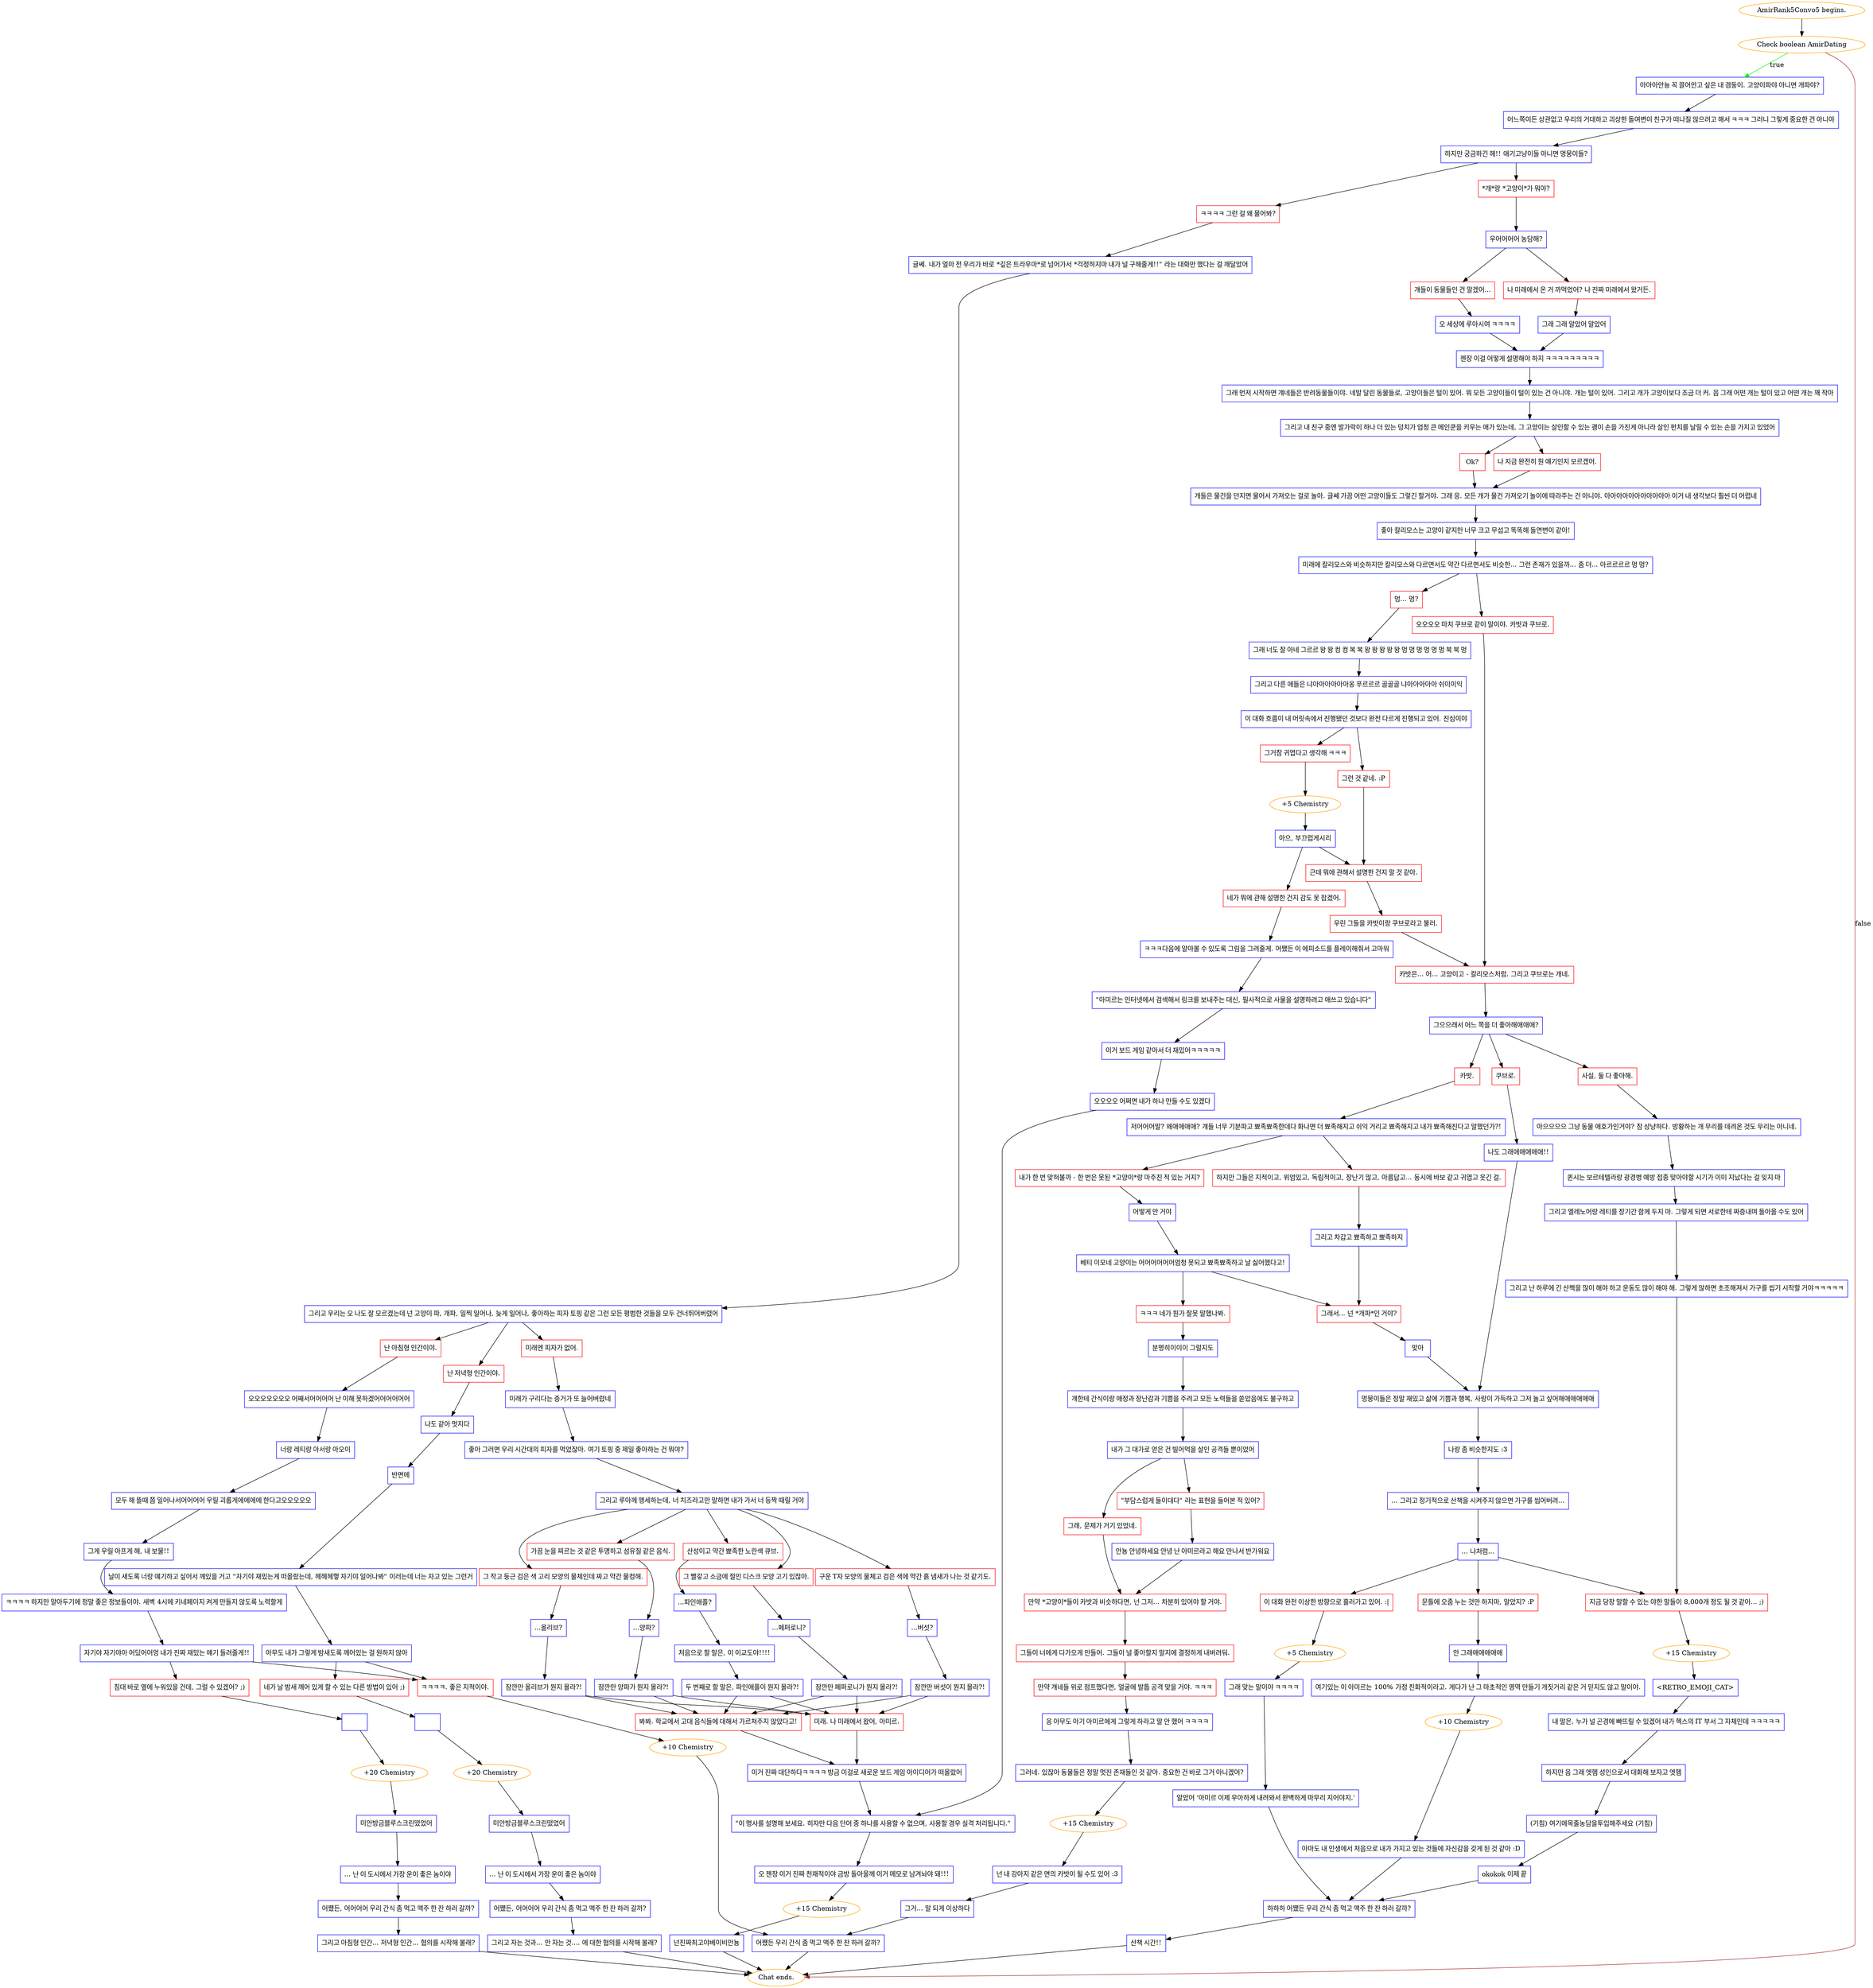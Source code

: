 digraph {
	"AmirRank5Convo5 begins." [color=orange];
		"AmirRank5Convo5 begins." -> j3879414663;
	j3879414663 [label="Check boolean AmirDating",color=orange];
		j3879414663 -> j2440169439 [label=true,color=green];
		j3879414663 -> "Chat ends." [label=false,color=brown];
	j2440169439 [label="아아아안뇽 꼭 끌어안고 싶은 내 겸둥이. 고양이파야 아니면 개파야?",shape=box,color=blue];
		j2440169439 -> j3409627082;
	"Chat ends." [color=orange];
	j3409627082 [label="어느쪽이든 상관없고 우리의 거대하고 괴상한 돌여변이 친구가 떠나질 않으려고 해서 ㅋㅋㅋ 그러니 그렇게 중요한 건 아니야",shape=box,color=blue];
		j3409627082 -> j189867045;
	j189867045 [label="하지만 궁금하긴 해!! 애기고냥이들 아니면 멍뭉이들?",shape=box,color=blue];
		j189867045 -> j2069001079;
		j189867045 -> j3334834435;
	j2069001079 [label="*개*랑 *고양이*가 뭐야?",shape=box,color=red];
		j2069001079 -> j466580077;
	j3334834435 [label="ㅋㅋㅋㅋ 그런 걸 왜 물어봐?",shape=box,color=red];
		j3334834435 -> j399524238;
	j466580077 [label="우어어어어 농담해?",shape=box,color=blue];
		j466580077 -> j420670285;
		j466580077 -> j2791342589;
	j399524238 [label="글쎄. 내가 얼마 전 우리가 바로 *깊은 트라우마*로 넘어가서 *걱정하지마 내가 널 구해줄게!!\" 라는 대화만 했다는 걸 깨달았어",shape=box,color=blue];
		j399524238 -> j1127687234;
	j420670285 [label="나 미래에서 온 거 까먹었어? 나 진짜 미래에서 왔거든.",shape=box,color=red];
		j420670285 -> j3399392350;
	j2791342589 [label="걔들이 동물들인 건 알겠어...",shape=box,color=red];
		j2791342589 -> j1653330284;
	j1127687234 [label="그리고 우리는 오 나도 잘 모르겠는데 넌 고양이 파, 개파, 일찍 일어나, 늦게 일어나, 좋아하는 피자 토핑 같은 그런 모든 평범한 것들을 모두 건너뛰어버렸어",shape=box,color=blue];
		j1127687234 -> j2103520054;
		j1127687234 -> j1437978266;
		j1127687234 -> j311833696;
	j3399392350 [label="그래 그래 알았어 알았어",shape=box,color=blue];
		j3399392350 -> j461560402;
	j1653330284 [label="오 세상에 루아시여 ㅋㅋㅋㅋ",shape=box,color=blue];
		j1653330284 -> j461560402;
	j2103520054 [label="난 아침형 인간이야.",shape=box,color=red];
		j2103520054 -> j2951924900;
	j1437978266 [label="난 저녁형 인간이야.",shape=box,color=red];
		j1437978266 -> j1861249405;
	j311833696 [label="미래엔 피자가 없어.",shape=box,color=red];
		j311833696 -> j1638459487;
	j461560402 [label="젠장 이걸 어떻게 설명해야 하지 ㅋㅋㅋㅋㅋㅋㅋㅋㅋ",shape=box,color=blue];
		j461560402 -> j3280391550;
	j2951924900 [label="오오오오오오오 어째서어어어어 난 이해 못하겠어어어어어어",shape=box,color=blue];
		j2951924900 -> j3627211883;
	j1861249405 [label="나도 같아 멋지다",shape=box,color=blue];
		j1861249405 -> j3261052045;
	j1638459487 [label="미래가 구리다는 증거가 또 늘어버렸네",shape=box,color=blue];
		j1638459487 -> j3149413416;
	j3280391550 [label="그래 먼저 시작하면 걔네들은 반려동물들이야. 네발 달린 동물들로, 고양이들은 털이 있어. 뭐 모든 고양이들이 털이 있는 건 아니야. 개는 털이 있어. 그리고 개가 고양이보다 조금 더 커. 음 그래 어떤 개는 털이 있고 어떤 개는 꽤 작아",shape=box,color=blue];
		j3280391550 -> j2872428774;
	j3627211883 [label="너랑 레티랑 아서랑 아오이",shape=box,color=blue];
		j3627211883 -> j1133464355;
	j3261052045 [label="반면에",shape=box,color=blue];
		j3261052045 -> j4003718193;
	j3149413416 [label="좋아 그러면 우리 시간대의 피자를 먹었잖아. 여기 토핑 중 제일 좋아하는 건 뭐야?",shape=box,color=blue];
		j3149413416 -> j3091924765;
	j2872428774 [label="그리고 내 친구 중엔 발가락이 하나 더 있는 덩치가 엄청 큰 메인쿤을 키우는 애가 있는데, 그 고양이는 살인할 수 있는 괭이 손을 가진게 아니라 살인 펀치를 날릴 수 있는 손을 가지고 있었어",shape=box,color=blue];
		j2872428774 -> j3896311140;
		j2872428774 -> j3477283702;
	j1133464355 [label="모두 해 뜰때 쯤 일어나서어어어어 우릴 괴롭게에에에에 한다고오오오오오",shape=box,color=blue];
		j1133464355 -> j2181392031;
	j4003718193 [label="날이 새도록 너랑 얘기하고 싶어서 깨있을 거고 \"자기야 재밌는게 떠올랐는데, 헤헤헤헿 자기야 일어나봐\" 이러는데 너는 자고 있는 그런거",shape=box,color=blue];
		j4003718193 -> j2799892228;
	j3091924765 [label="그리고 루아께 맹세하는데, 너 치즈라고만 말하면 내가 가서 너 등짝 때릴 거야",shape=box,color=blue];
		j3091924765 -> j3711118850;
		j3091924765 -> j2574786839;
		j3091924765 -> j750934014;
		j3091924765 -> j1006718993;
		j3091924765 -> j2109407452;
	j3896311140 [label="나 지금 완전히 뭔 얘기인지 모르겠어.",shape=box,color=red];
		j3896311140 -> j3649903112;
	j3477283702 [label="Ok?",shape=box,color=red];
		j3477283702 -> j3649903112;
	j2181392031 [label="그게 우릴 아프게 해, 내 보물!!",shape=box,color=blue];
		j2181392031 -> j3816768347;
	j2799892228 [label="아무도 내가 그렇게 밤새도록 깨어있는 걸 원하지 않아",shape=box,color=blue];
		j2799892228 -> j2190208872;
		j2799892228 -> j3078062700;
	j3711118850 [label="그 빨갛고 소금에 절인 디스크 모양 고기 있잖아.",shape=box,color=red];
		j3711118850 -> j329750579;
	j2574786839 [label="그 작고 둥근 검은 색 고리 모양의 물체인데 짜고 약간 물컹해.",shape=box,color=red];
		j2574786839 -> j638608324;
	j750934014 [label="구운 T자 모양의 물체고 검은 색에 약간 흙 냄새가 나는 것 같기도.",shape=box,color=red];
		j750934014 -> j3958237468;
	j1006718993 [label="가끔 눈을 찌르는 것 같은 투명하고 섬유질 같은 음식.",shape=box,color=red];
		j1006718993 -> j3769138683;
	j2109407452 [label="산성이고 약간 뾰족한 노란색 큐브.",shape=box,color=red];
		j2109407452 -> j3867931685;
	j3649903112 [label="개들은 물건을 던지면 물어서 가져오는 걸로 놀아. 글쎄 가끔 어떤 고양이들도 그렇긴 할거야. 그래 응. 모든 개가 물건 가져오기 놀이에 따라주는 건 아니야. 아아아아아아아아아아아 이거 내 생각보다 훨씬 더 어렵네",shape=box,color=blue];
		j3649903112 -> j3872923124;
	j3816768347 [label="ㅋㅋㅋㅋ 하지만 알아두기에 정말 좋은 정보들이야. 새벽 4시에 키네페이지 켜게 만들지 않도록 노력할게",shape=box,color=blue];
		j3816768347 -> j752736688;
	j2190208872 [label="네가 날 밤새 깨어 있게 할 수 있는 다른 방법이 있어 ;)",shape=box,color=red];
		j2190208872 -> j2136740330;
	j3078062700 [label="ㅋㅋㅋㅋ. 좋은 지적이야.",shape=box,color=red];
		j3078062700 -> j3232938420;
	j329750579 [label="...페퍼로니?",shape=box,color=blue];
		j329750579 -> j3838873578;
	j638608324 [label="...올리브?",shape=box,color=blue];
		j638608324 -> j4127844328;
	j3958237468 [label="...버섯?",shape=box,color=blue];
		j3958237468 -> j1147650375;
	j3769138683 [label="...양파?",shape=box,color=blue];
		j3769138683 -> j3441605408;
	j3867931685 [label="...파인애플?",shape=box,color=blue];
		j3867931685 -> j16109446;
	j3872923124 [label="좋아 칼리모스는 고양이 같지만 너무 크고 무섭고 똑똑해 돌연변이 같아!",shape=box,color=blue];
		j3872923124 -> j3315509816;
	j752736688 [label="자기야 자기야아 어딨어어엉 내가 진짜 재밌는 얘기 들려줄게!!",shape=box,color=blue];
		j752736688 -> j2886089547;
		j752736688 -> j3078062700;
	j2136740330 [label="  ",shape=box,color=blue];
		j2136740330 -> j1208171057;
	j3232938420 [label="+10 Chemistry",color=orange];
		j3232938420 -> j2075761416;
	j3838873578 [label="잠깐만 페퍼로니가 뭔지 몰라?!",shape=box,color=blue];
		j3838873578 -> j647735878;
		j3838873578 -> j262232199;
	j4127844328 [label="잠깐만 올리브가 뭔지 몰라?!",shape=box,color=blue];
		j4127844328 -> j647735878;
		j4127844328 -> j262232199;
	j1147650375 [label="잠깐만 버섯이 뭔지 몰라?!",shape=box,color=blue];
		j1147650375 -> j647735878;
		j1147650375 -> j262232199;
	j3441605408 [label="잠깐만 양파가 뭔지 몰라?!",shape=box,color=blue];
		j3441605408 -> j647735878;
		j3441605408 -> j262232199;
	j16109446 [label="처음으로 할 말은, 이 이교도야!!!!",shape=box,color=blue];
		j16109446 -> j624866594;
	j3315509816 [label="미래에 칼리모스와 비슷하지만 칼리모스와 다르면서도 약간 다르면서도 비슷한... 그런 존재가 있을까... 좀 더... 아르르르르 멍 멍?",shape=box,color=blue];
		j3315509816 -> j1207211669;
		j3315509816 -> j1680970967;
	j2886089547 [label="침대 바로 옆에 누워있을 건데, 그럴 수 있겠어? ;)",shape=box,color=red];
		j2886089547 -> j4205448367;
	j1208171057 [label="+20 Chemistry",color=orange];
		j1208171057 -> j2128976631;
	j2075761416 [label="어쩄든 우리 간식 좀 먹고 맥주 한 잔 하러 갈까?",shape=box,color=blue];
		j2075761416 -> "Chat ends.";
	j647735878 [label="미래. 나 미래에서 왔어, 아미르.",shape=box,color=red];
		j647735878 -> j3027027592;
	j262232199 [label="봐봐. 학교에서 고대 음식들에 대해서 가르쳐주지 않았다고!",shape=box,color=red];
		j262232199 -> j3027027592;
	j624866594 [label="두 번째로 할 말은, 파인애플이 뭔지 몰라?!",shape=box,color=blue];
		j624866594 -> j647735878;
		j624866594 -> j262232199;
	j1207211669 [label="오오오오 마치 쿠브로 같이 말이야. 카밧과 쿠브로.",shape=box,color=red];
		j1207211669 -> j585710998;
	j1680970967 [label="멍... 멍?",shape=box,color=red];
		j1680970967 -> j2082992540;
	j4205448367 [label="  ",shape=box,color=blue];
		j4205448367 -> j1421951400;
	j2128976631 [label="미안방금블루스크린떴었어",shape=box,color=blue];
		j2128976631 -> j4083918062;
	j3027027592 [label="이거 진짜 대단하다ㅋㅋㅋㅋ 방금 이걸로 새로운 보드 게임 아이디어가 떠올랐어",shape=box,color=blue];
		j3027027592 -> j2155106818;
	j585710998 [label="카밧은... 어... 고양이고 - 칼리모스처럼. 그리고 쿠브로는 개네.",shape=box,color=red];
		j585710998 -> j1728353922;
	j2082992540 [label="그래 너도 잘 아네 그르르 왕 왕 컹 컹 복 복 왕 왕 왕 왕 왕 멍 멍 멍 멍 멍 멍 북 북 멍",shape=box,color=blue];
		j2082992540 -> j2189370953;
	j1421951400 [label="+20 Chemistry",color=orange];
		j1421951400 -> j3042148364;
	j4083918062 [label="... 난 이 도시에서 가장 운이 좋은 놈이야",shape=box,color=blue];
		j4083918062 -> j2534316912;
	j2155106818 [label="\"이 명사를 설명해 보세요. 히자만 다음 단어 중 하나를 사용할 수 없으며, 사용할 경우 실격 처리됩니다.\"",shape=box,color=blue];
		j2155106818 -> j2439651239;
	j1728353922 [label="그으으래서 어느 쪽을 더 좋아해애애애?",shape=box,color=blue];
		j1728353922 -> j3813146857;
		j1728353922 -> j844959322;
		j1728353922 -> j4002361262;
	j2189370953 [label="그리고 다른 애들은 냐아아아아아아옹 푸르르르 골골골 냐아아아아아 쉬이이익",shape=box,color=blue];
		j2189370953 -> j3682421475;
	j3042148364 [label="미안방금블루스크린떴었어",shape=box,color=blue];
		j3042148364 -> j2823171449;
	j2534316912 [label="어쩄든, 어어어어 우리 간식 좀 먹고 맥주 한 잔 하러 갈까?",shape=box,color=blue];
		j2534316912 -> j198780743;
	j2439651239 [label="오 젠장 이거 진짜 천재적이야 금방 돌아올께 이거 메모로 남겨놔야 돼!!!",shape=box,color=blue];
		j2439651239 -> j3987626790;
	j3813146857 [label="카밧.",shape=box,color=red];
		j3813146857 -> j983295717;
	j844959322 [label="쿠브로.",shape=box,color=red];
		j844959322 -> j3416593844;
	j4002361262 [label="사실, 둘 다 좋아해.",shape=box,color=red];
		j4002361262 -> j487847066;
	j3682421475 [label="이 대화 흐름이 내 머릿속에서 진행됐던 것보다 완전 다르게 진행되고 있어. 진심이야",shape=box,color=blue];
		j3682421475 -> j3873172772;
		j3682421475 -> j2221098111;
	j2823171449 [label="... 난 이 도시에서 가장 운이 좋은 놈이야",shape=box,color=blue];
		j2823171449 -> j929114520;
	j198780743 [label="그리고 자는 것과... 안 자는 것.... 에 대한 협의를 시작해 볼래?",shape=box,color=blue];
		j198780743 -> "Chat ends.";
	j3987626790 [label="+15 Chemistry",color=orange];
		j3987626790 -> j1056670159;
	j983295717 [label="저어어어말? 왜애애애애? 걔들 너무 기분파고 뾰족뾰족한데다 화나면 더 뾰족해지고 쉬익 거리고 뾰족해지고 내가 뾰족해진다고 말했던가?!",shape=box,color=blue];
		j983295717 -> j3976692597;
		j983295717 -> j2621759815;
	j3416593844 [label="나도 그래애애애애애!!",shape=box,color=blue];
		j3416593844 -> j373454124;
	j487847066 [label="아으으으으 그냥 동물 애호가인거야? 참 상냥하다. 방황하는 개 무리를 데려온 것도 무리는 아니네.",shape=box,color=blue];
		j487847066 -> j2486050442;
	j3873172772 [label="그런 것 같네. :P",shape=box,color=red];
		j3873172772 -> j2697542801;
	j2221098111 [label="그거참 귀엽다고 생각해 ㅋㅋㅋ",shape=box,color=red];
		j2221098111 -> j2778462465;
	j929114520 [label="어쩄든, 어어어어 우리 간식 좀 먹고 맥주 한 잔 하러 갈까?",shape=box,color=blue];
		j929114520 -> j2704165989;
	j1056670159 [label="넌진짜최고야베이비안뇽",shape=box,color=blue];
		j1056670159 -> "Chat ends.";
	j3976692597 [label="내가 한 번 맞혀볼까 - 한 번은 못된 *고양이*랑 마주친 적 있는 거지?",shape=box,color=red];
		j3976692597 -> j1823237036;
	j2621759815 [label="하지만 그들은 지적이고, 위엄있고, 독립적이고, 장난기 많고, 아름답고... 동시에 바보 같고 귀엽고 웃긴 걸.",shape=box,color=red];
		j2621759815 -> j3416597879;
	j373454124 [label="멍뭉이들은 정말 재밌고 삶에 기쁨과 행복, 사랑이 가득하고 그저 놀고 싶어해애애애애애",shape=box,color=blue];
		j373454124 -> j758549551;
	j2486050442 [label="퀸시는 보르테텔라랑 광경병 예방 접종 맞아야할 시기가 이미 지났다는 걸 잊지 마",shape=box,color=blue];
		j2486050442 -> j1219499378;
	j2697542801 [label="근데 뭐에 관해서 설명한 건지 알 것 같아.",shape=box,color=red];
		j2697542801 -> j849517383;
	j2778462465 [label="+5 Chemistry",color=orange];
		j2778462465 -> j742305361;
	j2704165989 [label="그리고 아침형 인간... 저녁형 인간... 협의를 시작해 볼래?",shape=box,color=blue];
		j2704165989 -> "Chat ends.";
	j1823237036 [label="어떻게 안 거야",shape=box,color=blue];
		j1823237036 -> j1746063524;
	j3416597879 [label="그리고 차갑고 뾰족하고 뾰족하지",shape=box,color=blue];
		j3416597879 -> j697306288;
	j758549551 [label="나랑 좀 비슷한지도 :3",shape=box,color=blue];
		j758549551 -> j2406693177;
	j1219499378 [label="그리고 엘레노어랑 레티를 장기간 함께 두지 마. 그렇게 되면 서로한테 짜증내며 돌아올 수도 있어",shape=box,color=blue];
		j1219499378 -> j2392371471;
	j849517383 [label="우린 그들을 카밧이랑 쿠브로라고 불러.",shape=box,color=red];
		j849517383 -> j585710998;
	j742305361 [label="아으, 부끄럽게시리",shape=box,color=blue];
		j742305361 -> j2697542801;
		j742305361 -> j2238380629;
	j1746063524 [label="베티 이모네 고양이는 어어어어어어엄청 못되고 뾰족뾰족하고 날 싫어했다고!",shape=box,color=blue];
		j1746063524 -> j4229925274;
		j1746063524 -> j697306288;
	j697306288 [label="그래서... 넌 *개파*인 거야?",shape=box,color=red];
		j697306288 -> j2364165735;
	j2406693177 [label="... 그리고 정기적으로 산책을 시켜주지 않으면 가구를 씹어버려...",shape=box,color=blue];
		j2406693177 -> j3846862437;
	j2392371471 [label="그리고 난 하루에 긴 산책을 많이 해야 하고 운동도 많이 해야 해. 그렇게 않하면 초조해져서 가구를 씹기 시작할 거야ㅋㅋㅋㅋㅋ",shape=box,color=blue];
		j2392371471 -> j401507557;
	j2238380629 [label="네가 뭐에 관해 설명한 건지 감도 못 잡겠어.",shape=box,color=red];
		j2238380629 -> j884147462;
	j4229925274 [label="ㅋㅋㅋ 네가 뭔가 잘못 말했나봐.",shape=box,color=red];
		j4229925274 -> j676945608;
	j2364165735 [label="맞아",shape=box,color=blue];
		j2364165735 -> j373454124;
	j3846862437 [label="... 나처럼...",shape=box,color=blue];
		j3846862437 -> j2646464549;
		j3846862437 -> j124139802;
		j3846862437 -> j401507557;
	j401507557 [label="지금 당장 말할 수 있는 야한 말들이 8,000개 정도 될 것 같아... ;)",shape=box,color=red];
		j401507557 -> j684720446;
	j884147462 [label="ㅋㅋㅋ다음에 알아볼 수 있도록 그림을 그려줄게. 어쨌든 이 에피소드를 플레이해줘서 고마워",shape=box,color=blue];
		j884147462 -> j287910815;
	j676945608 [label="분명히이이이 그럴지도",shape=box,color=blue];
		j676945608 -> j2961118102;
	j2646464549 [label="이 대화 완전 이상한 방향으로 흘러가고 있어. :|",shape=box,color=red];
		j2646464549 -> j929659989;
	j124139802 [label="문틀에 오줌 누는 것만 하지마, 알았지? :P",shape=box,color=red];
		j124139802 -> j5069723;
	j684720446 [label="+15 Chemistry",color=orange];
		j684720446 -> j3244482322;
	j287910815 [label="\"아미르는 인터넷에서 검색해서 링크를 보내주는 대신, 필사적으로 사물을 설명하려고 애쓰고 있습니다\"",shape=box,color=blue];
		j287910815 -> j2204417628;
	j2961118102 [label="걔한테 간식이랑 애정과 장난감과 기쁨을 주려고 모든 노력들을 쏟았음에도 불구하고",shape=box,color=blue];
		j2961118102 -> j2040472982;
	j929659989 [label="+5 Chemistry",color=orange];
		j929659989 -> j2996183086;
	j5069723 [label="안 그래애애애애애",shape=box,color=blue];
		j5069723 -> j1104760644;
	j3244482322 [label="<RETRO_EMOJI_CAT>",shape=box,color=blue];
		j3244482322 -> j4171034807;
	j2204417628 [label="이거 보드 게임 같아서 더 재밌어ㅋㅋㅋㅋㅋ",shape=box,color=blue];
		j2204417628 -> j57646498;
	j2040472982 [label="내가 그 대가로 얻은 건 빌어먹을 살인 공격들 뿐이었어",shape=box,color=blue];
		j2040472982 -> j2594978097;
		j2040472982 -> j916129191;
	j2996183086 [label="그래 맞는 말이야 ㅋㅋㅋㅋ",shape=box,color=blue];
		j2996183086 -> j194079433;
	j1104760644 [label="여기있는 이 아미르는 100% 가정 친화적이라고. 게다가 난 그 마초적인 영역 만들기 개짓거리 같은 거 믿지도 않고 말이야.",shape=box,color=blue];
		j1104760644 -> j3724217651;
	j4171034807 [label="내 말은, 누가 널 곤경에 빠뜨릴 수 있겠어 내가 헥스의 IT 부서 그 자체인데 ㅋㅋㅋㅋㅋ",shape=box,color=blue];
		j4171034807 -> j3984676338;
	j57646498 [label="오오오오 어쩌면 내가 하나 만들 수도 있겠다",shape=box,color=blue];
		j57646498 -> j2155106818;
	j2594978097 [label="\"부담스럽게 들이대다\" 라는 표현을 들어본 적 있어?",shape=box,color=red];
		j2594978097 -> j4118107996;
	j916129191 [label="그래, 문제가 거기 있었네.",shape=box,color=red];
		j916129191 -> j2888481018;
	j194079433 [label="알았어 '아미르 이제 우아하게 내려와서 완벽하게 마무리 지어야지.'",shape=box,color=blue];
		j194079433 -> j1495702617;
	j3724217651 [label="+10 Chemistry",color=orange];
		j3724217651 -> j777519237;
	j3984676338 [label="하지만 음 그래 엣헴 성인으로서 대화해 보자고 엣헴",shape=box,color=blue];
		j3984676338 -> j3338956132;
	j4118107996 [label="안뇽 안녕하세요 안녕 난 아미르라고 해요 만나서 반가워요",shape=box,color=blue];
		j4118107996 -> j2888481018;
	j2888481018 [label="만약 *고양이*들이 카밧과 비슷하다면, 넌 그저... 차분히 있어야 할 거야.",shape=box,color=red];
		j2888481018 -> j1083198238;
	j1495702617 [label="하하하 어쩄든 우리 간식 좀 먹고 맥주 한 잔 하러 갈까?",shape=box,color=blue];
		j1495702617 -> j1410278687;
	j777519237 [label="아마도 내 인생에서 처음으로 내가 가지고 있는 것들에 자신감을 갖게 된 것 같아 :D",shape=box,color=blue];
		j777519237 -> j1495702617;
	j3338956132 [label="(기침) 여기에목줄농담을투입해주세요 (기침)",shape=box,color=blue];
		j3338956132 -> j915567693;
	j1083198238 [label="그들이 너에게 다가오게 만들어. 그들이 널 좋아할지 말지에 결정하게 내버려둬.",shape=box,color=red];
		j1083198238 -> j1621386808;
	j1410278687 [label="산책 시간!!",shape=box,color=blue];
		j1410278687 -> "Chat ends.";
	j915567693 [label="okokok 이제 끝",shape=box,color=blue];
		j915567693 -> j1495702617;
	j1621386808 [label="만약 걔네들 위로 점프했다면, 얼굴에 발톱 공격 맞을 거야. ㅋㅋㅋ",shape=box,color=red];
		j1621386808 -> j2911324470;
	j2911324470 [label="응 아무도 아기 아미르에게 그렇게 하라고 말 안 했어 ㅋㅋㅋㅋ",shape=box,color=blue];
		j2911324470 -> j1575001893;
	j1575001893 [label="그러네. 있잖아 동물들은 정말 멋진 존재들인 것 같아. 중요한 건 바로 그거 아니겠어?",shape=box,color=blue];
		j1575001893 -> j3296087237;
	j3296087237 [label="+15 Chemistry",color=orange];
		j3296087237 -> j1220652952;
	j1220652952 [label="넌 내 강아지 같은 면의 카밧이 될 수도 있어 :3",shape=box,color=blue];
		j1220652952 -> j1433622866;
	j1433622866 [label="그거... 말 되게 이상하다",shape=box,color=blue];
		j1433622866 -> j2075761416;
}